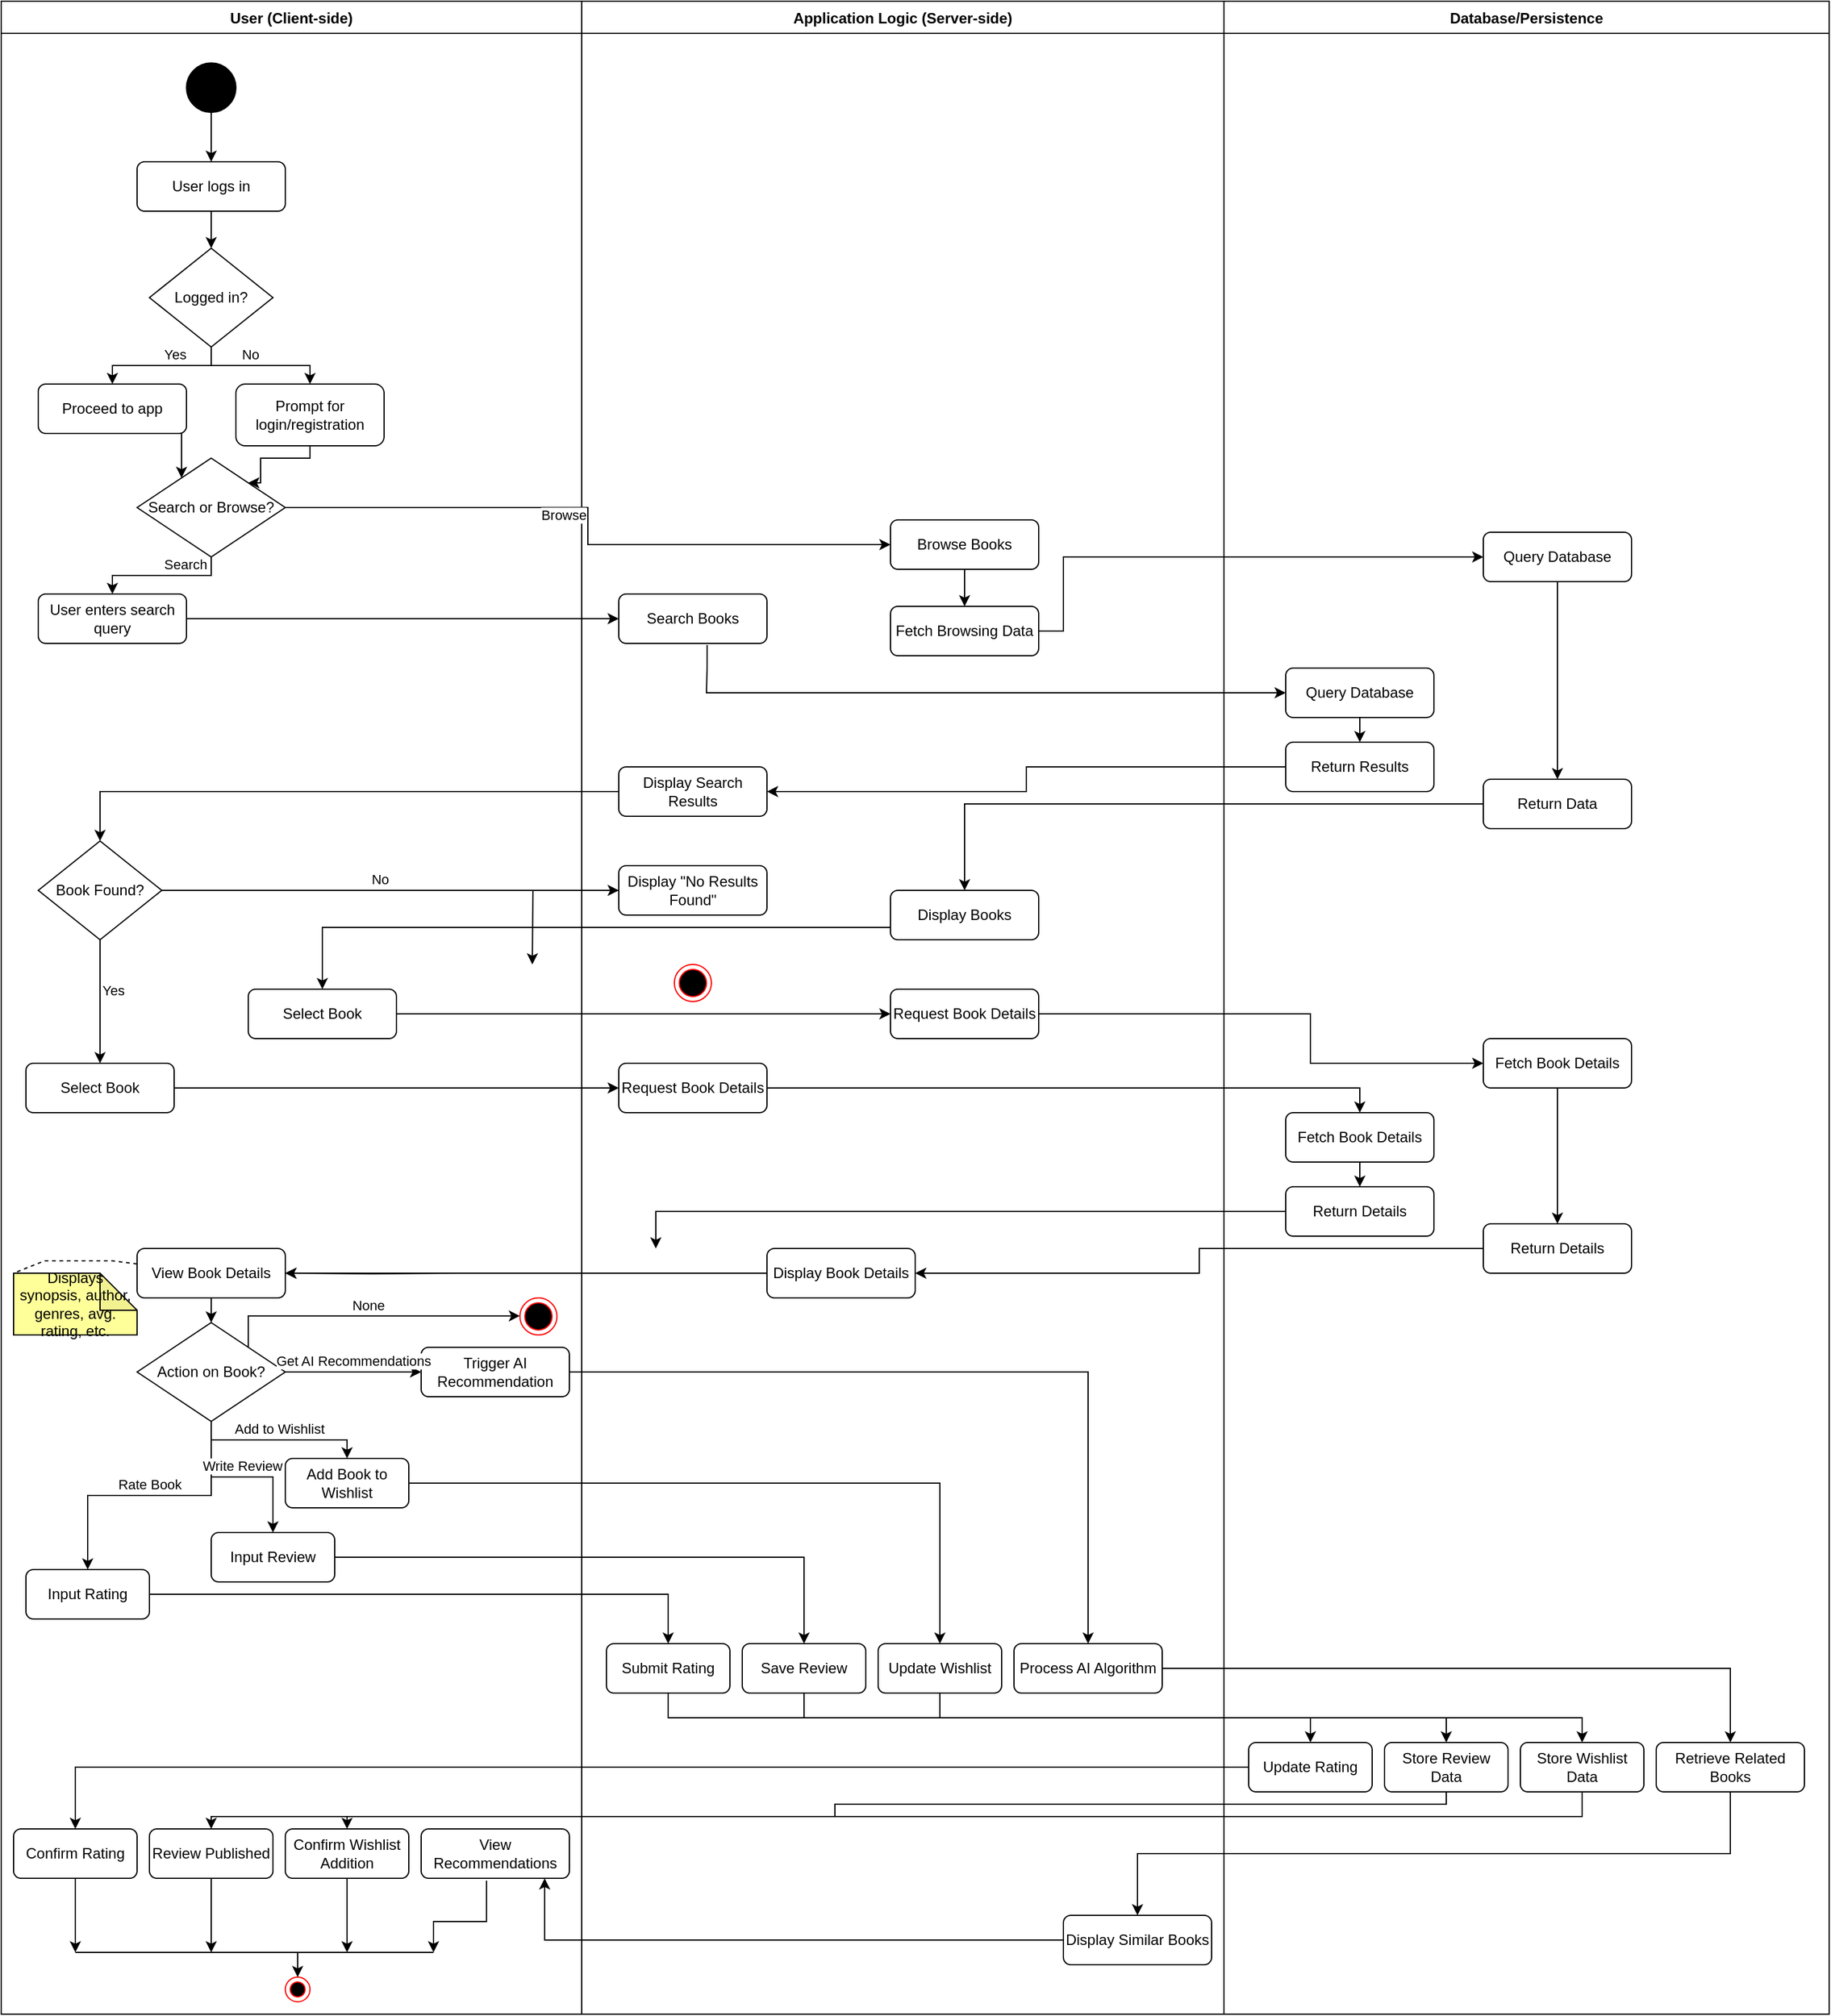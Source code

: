 <mxfile version="28.2.5">
  <diagram name="BookApp Swimlane" id="pJasLfawyh_1bbPJbzkG">
    <mxGraphModel dx="1737" dy="878" grid="1" gridSize="10" guides="1" tooltips="1" connect="1" arrows="1" fold="1" page="1" pageScale="1" pageWidth="850" pageHeight="1100" math="0" shadow="0">
      <root>
        <mxCell id="0" />
        <mxCell id="1" parent="0" />
        <mxCell id="T1nkiyNnVoR6EVdQA7NN-321" value="User (Client-side)" style="swimlane;fontStyle=1;startSize=26;" vertex="1" parent="1">
          <mxGeometry x="40" y="40" width="470" height="1630" as="geometry" />
        </mxCell>
        <mxCell id="T1nkiyNnVoR6EVdQA7NN-322" style="ellipse;whiteSpace=wrap;html=1;aspect=fixed;fillColor=#000000;" vertex="1" parent="T1nkiyNnVoR6EVdQA7NN-321">
          <mxGeometry x="150" y="50" width="40" height="40" as="geometry" />
        </mxCell>
        <mxCell id="T1nkiyNnVoR6EVdQA7NN-323" value="User logs in" style="rounded=1;whiteSpace=wrap;html=1;" vertex="1" parent="T1nkiyNnVoR6EVdQA7NN-321">
          <mxGeometry x="110" y="130" width="120" height="40" as="geometry" />
        </mxCell>
        <mxCell id="T1nkiyNnVoR6EVdQA7NN-324" value="Logged in?" style="rhombus;whiteSpace=wrap;html=1;" vertex="1" parent="T1nkiyNnVoR6EVdQA7NN-321">
          <mxGeometry x="120" y="200" width="100" height="80" as="geometry" />
        </mxCell>
        <mxCell id="T1nkiyNnVoR6EVdQA7NN-325" value="Proceed to app" style="rounded=1;whiteSpace=wrap;html=1;" vertex="1" parent="T1nkiyNnVoR6EVdQA7NN-321">
          <mxGeometry x="30" y="310" width="120" height="40" as="geometry" />
        </mxCell>
        <mxCell id="T1nkiyNnVoR6EVdQA7NN-326" value="Prompt for login/registration" style="rounded=1;whiteSpace=wrap;html=1;" vertex="1" parent="T1nkiyNnVoR6EVdQA7NN-321">
          <mxGeometry x="190" y="310" width="120" height="50" as="geometry" />
        </mxCell>
        <mxCell id="T1nkiyNnVoR6EVdQA7NN-327" value="Search or Browse?" style="rhombus;whiteSpace=wrap;html=1;" vertex="1" parent="T1nkiyNnVoR6EVdQA7NN-321">
          <mxGeometry x="110" y="370" width="120" height="80" as="geometry" />
        </mxCell>
        <mxCell id="T1nkiyNnVoR6EVdQA7NN-328" value="User enters search query" style="rounded=1;whiteSpace=wrap;html=1;" vertex="1" parent="T1nkiyNnVoR6EVdQA7NN-321">
          <mxGeometry x="30" y="480" width="120" height="40" as="geometry" />
        </mxCell>
        <mxCell id="T1nkiyNnVoR6EVdQA7NN-329" value="Book Found?" style="rhombus;whiteSpace=wrap;html=1;" vertex="1" parent="T1nkiyNnVoR6EVdQA7NN-321">
          <mxGeometry x="30" y="680" width="100" height="80" as="geometry" />
        </mxCell>
        <mxCell id="T1nkiyNnVoR6EVdQA7NN-330" value="Select Book" style="rounded=1;whiteSpace=wrap;html=1;" vertex="1" parent="T1nkiyNnVoR6EVdQA7NN-321">
          <mxGeometry x="20" y="860" width="120" height="40" as="geometry" />
        </mxCell>
        <mxCell id="T1nkiyNnVoR6EVdQA7NN-331" value="Select Book" style="rounded=1;whiteSpace=wrap;html=1;" vertex="1" parent="T1nkiyNnVoR6EVdQA7NN-321">
          <mxGeometry x="200" y="800" width="120" height="40" as="geometry" />
        </mxCell>
        <mxCell id="T1nkiyNnVoR6EVdQA7NN-332" value="View Book Details" style="rounded=1;whiteSpace=wrap;html=1;" vertex="1" parent="T1nkiyNnVoR6EVdQA7NN-321">
          <mxGeometry x="110" y="1010" width="120" height="40" as="geometry" />
        </mxCell>
        <mxCell id="T1nkiyNnVoR6EVdQA7NN-333" value="Displays synopsis, author,&lt;br&gt;genres, avg. rating, etc." style="shape=note;whiteSpace=wrap;html=1;backgroundOutline=1;darkOpacity=0.05;fillColor=#FFFF99;strokeColor=#000000;" vertex="1" parent="T1nkiyNnVoR6EVdQA7NN-321">
          <mxGeometry x="10" y="1030" width="100" height="50" as="geometry" />
        </mxCell>
        <mxCell id="T1nkiyNnVoR6EVdQA7NN-334" value="Action on Book?" style="rhombus;whiteSpace=wrap;html=1;" vertex="1" parent="T1nkiyNnVoR6EVdQA7NN-321">
          <mxGeometry x="110" y="1070" width="120" height="80" as="geometry" />
        </mxCell>
        <mxCell id="T1nkiyNnVoR6EVdQA7NN-335" value="Input Rating" style="rounded=1;whiteSpace=wrap;html=1;" vertex="1" parent="T1nkiyNnVoR6EVdQA7NN-321">
          <mxGeometry x="20" y="1270" width="100" height="40" as="geometry" />
        </mxCell>
        <mxCell id="T1nkiyNnVoR6EVdQA7NN-336" value="Input Review" style="rounded=1;whiteSpace=wrap;html=1;" vertex="1" parent="T1nkiyNnVoR6EVdQA7NN-321">
          <mxGeometry x="170" y="1240" width="100" height="40" as="geometry" />
        </mxCell>
        <mxCell id="T1nkiyNnVoR6EVdQA7NN-337" value="Add Book to Wishlist" style="rounded=1;whiteSpace=wrap;html=1;" vertex="1" parent="T1nkiyNnVoR6EVdQA7NN-321">
          <mxGeometry x="230" y="1180" width="100" height="40" as="geometry" />
        </mxCell>
        <mxCell id="T1nkiyNnVoR6EVdQA7NN-338" value="Confirm Rating" style="rounded=1;whiteSpace=wrap;html=1;" vertex="1" parent="T1nkiyNnVoR6EVdQA7NN-321">
          <mxGeometry x="10" y="1480" width="100" height="40" as="geometry" />
        </mxCell>
        <mxCell id="T1nkiyNnVoR6EVdQA7NN-339" value="Review Published" style="rounded=1;whiteSpace=wrap;html=1;" vertex="1" parent="T1nkiyNnVoR6EVdQA7NN-321">
          <mxGeometry x="120" y="1480" width="100" height="40" as="geometry" />
        </mxCell>
        <mxCell id="T1nkiyNnVoR6EVdQA7NN-340" value="Confirm Wishlist Addition" style="rounded=1;whiteSpace=wrap;html=1;" vertex="1" parent="T1nkiyNnVoR6EVdQA7NN-321">
          <mxGeometry x="230" y="1480" width="100" height="40" as="geometry" />
        </mxCell>
        <mxCell id="T1nkiyNnVoR6EVdQA7NN-375" value="Trigger AI Recommendation" style="rounded=1;whiteSpace=wrap;html=1;" vertex="1" parent="T1nkiyNnVoR6EVdQA7NN-321">
          <mxGeometry x="340" y="1090" width="120" height="40" as="geometry" />
        </mxCell>
        <mxCell id="T1nkiyNnVoR6EVdQA7NN-414" value="Get AI Recommendations" style="edgeStyle=orthogonalEdgeStyle;rounded=0;html=1;align=center;verticalAlign=bottom;" edge="1" parent="T1nkiyNnVoR6EVdQA7NN-321" source="T1nkiyNnVoR6EVdQA7NN-334" target="T1nkiyNnVoR6EVdQA7NN-375">
          <mxGeometry relative="1" as="geometry" />
        </mxCell>
        <mxCell id="T1nkiyNnVoR6EVdQA7NN-440" value="" style="ellipse;html=1;shape=endState;fillColor=#000000;strokeColor=#ff0000;" vertex="1" parent="T1nkiyNnVoR6EVdQA7NN-321">
          <mxGeometry x="419.96" y="1050" width="30" height="30" as="geometry" />
        </mxCell>
        <mxCell id="T1nkiyNnVoR6EVdQA7NN-415" value="None" style="edgeStyle=orthogonalEdgeStyle;rounded=0;html=1;align=center;verticalAlign=bottom;exitX=1;exitY=0;exitDx=0;exitDy=0;" edge="1" parent="T1nkiyNnVoR6EVdQA7NN-321" source="T1nkiyNnVoR6EVdQA7NN-334">
          <mxGeometry relative="1" as="geometry">
            <mxPoint x="-120" y="1063.84" as="sourcePoint" />
            <mxPoint x="419.96" y="1064.58" as="targetPoint" />
            <Array as="points">
              <mxPoint x="200" y="1065" />
            </Array>
          </mxGeometry>
        </mxCell>
        <mxCell id="T1nkiyNnVoR6EVdQA7NN-376" value="View Recommendations" style="rounded=1;whiteSpace=wrap;html=1;" vertex="1" parent="T1nkiyNnVoR6EVdQA7NN-321">
          <mxGeometry x="340" y="1480" width="120" height="40" as="geometry" />
        </mxCell>
        <mxCell id="T1nkiyNnVoR6EVdQA7NN-445" style="edgeStyle=orthogonalEdgeStyle;rounded=0;html=1;exitX=0.441;exitY=1.047;exitDx=0;exitDy=0;exitPerimeter=0;" edge="1" parent="T1nkiyNnVoR6EVdQA7NN-321" source="T1nkiyNnVoR6EVdQA7NN-376">
          <mxGeometry relative="1" as="geometry">
            <mxPoint x="380" y="1530" as="sourcePoint" />
            <mxPoint x="350" y="1580" as="targetPoint" />
            <Array as="points">
              <mxPoint x="393" y="1555" />
              <mxPoint x="350" y="1555" />
            </Array>
          </mxGeometry>
        </mxCell>
        <mxCell id="T1nkiyNnVoR6EVdQA7NN-449" value="" style="ellipse;html=1;shape=endState;fillColor=#000000;strokeColor=#ff0000;" vertex="1" parent="T1nkiyNnVoR6EVdQA7NN-321">
          <mxGeometry x="230" y="1600" width="20" height="20" as="geometry" />
        </mxCell>
        <mxCell id="T1nkiyNnVoR6EVdQA7NN-344" value="Application Logic (Server-side)" style="swimlane;fontStyle=1;startSize=26;" vertex="1" parent="1">
          <mxGeometry x="510" y="40" width="520" height="1630" as="geometry" />
        </mxCell>
        <mxCell id="T1nkiyNnVoR6EVdQA7NN-345" value="Browse Books" style="rounded=1;whiteSpace=wrap;html=1;" vertex="1" parent="T1nkiyNnVoR6EVdQA7NN-344">
          <mxGeometry x="250" y="420" width="120" height="40" as="geometry" />
        </mxCell>
        <mxCell id="T1nkiyNnVoR6EVdQA7NN-346" value="Fetch Browsing Data" style="rounded=1;whiteSpace=wrap;html=1;" vertex="1" parent="T1nkiyNnVoR6EVdQA7NN-344">
          <mxGeometry x="250" y="490" width="120" height="40" as="geometry" />
        </mxCell>
        <mxCell id="T1nkiyNnVoR6EVdQA7NN-347" value="Display Books" style="rounded=1;whiteSpace=wrap;html=1;" vertex="1" parent="T1nkiyNnVoR6EVdQA7NN-344">
          <mxGeometry x="250" y="720" width="120" height="40" as="geometry" />
        </mxCell>
        <mxCell id="T1nkiyNnVoR6EVdQA7NN-348" value="Search Books" style="rounded=1;whiteSpace=wrap;html=1;" vertex="1" parent="T1nkiyNnVoR6EVdQA7NN-344">
          <mxGeometry x="30" y="480" width="120" height="40" as="geometry" />
        </mxCell>
        <mxCell id="T1nkiyNnVoR6EVdQA7NN-349" value="Display Search Results" style="rounded=1;whiteSpace=wrap;html=1;" vertex="1" parent="T1nkiyNnVoR6EVdQA7NN-344">
          <mxGeometry x="30" y="620" width="120" height="40" as="geometry" />
        </mxCell>
        <mxCell id="T1nkiyNnVoR6EVdQA7NN-350" value="Display &quot;No Results Found&quot;" style="rounded=1;whiteSpace=wrap;html=1;" vertex="1" parent="T1nkiyNnVoR6EVdQA7NN-344">
          <mxGeometry x="30" y="700" width="120" height="40" as="geometry" />
        </mxCell>
        <mxCell id="T1nkiyNnVoR6EVdQA7NN-352" value="Request Book Details" style="rounded=1;whiteSpace=wrap;html=1;" vertex="1" parent="T1nkiyNnVoR6EVdQA7NN-344">
          <mxGeometry x="30" y="860" width="120" height="40" as="geometry" />
        </mxCell>
        <mxCell id="T1nkiyNnVoR6EVdQA7NN-353" value="Request Book Details" style="rounded=1;whiteSpace=wrap;html=1;" vertex="1" parent="T1nkiyNnVoR6EVdQA7NN-344">
          <mxGeometry x="250" y="800" width="120" height="40" as="geometry" />
        </mxCell>
        <mxCell id="T1nkiyNnVoR6EVdQA7NN-355" value="Display Book Details" style="rounded=1;whiteSpace=wrap;html=1;" vertex="1" parent="T1nkiyNnVoR6EVdQA7NN-344">
          <mxGeometry x="150" y="1010" width="120" height="40" as="geometry" />
        </mxCell>
        <mxCell id="T1nkiyNnVoR6EVdQA7NN-356" value="Submit Rating" style="rounded=1;whiteSpace=wrap;html=1;" vertex="1" parent="T1nkiyNnVoR6EVdQA7NN-344">
          <mxGeometry x="20" y="1330" width="100" height="40" as="geometry" />
        </mxCell>
        <mxCell id="T1nkiyNnVoR6EVdQA7NN-357" value="Save Review" style="rounded=1;whiteSpace=wrap;html=1;" vertex="1" parent="T1nkiyNnVoR6EVdQA7NN-344">
          <mxGeometry x="130" y="1330" width="100" height="40" as="geometry" />
        </mxCell>
        <mxCell id="T1nkiyNnVoR6EVdQA7NN-358" value="Update Wishlist" style="rounded=1;whiteSpace=wrap;html=1;" vertex="1" parent="T1nkiyNnVoR6EVdQA7NN-344">
          <mxGeometry x="240" y="1330" width="100" height="40" as="geometry" />
        </mxCell>
        <mxCell id="T1nkiyNnVoR6EVdQA7NN-359" value="Process AI Algorithm" style="rounded=1;whiteSpace=wrap;html=1;" vertex="1" parent="T1nkiyNnVoR6EVdQA7NN-344">
          <mxGeometry x="350" y="1330" width="120" height="40" as="geometry" />
        </mxCell>
        <mxCell id="T1nkiyNnVoR6EVdQA7NN-360" value="Display Similar Books" style="rounded=1;whiteSpace=wrap;html=1;" vertex="1" parent="T1nkiyNnVoR6EVdQA7NN-344">
          <mxGeometry x="390" y="1550" width="120" height="40" as="geometry" />
        </mxCell>
        <mxCell id="T1nkiyNnVoR6EVdQA7NN-434" value="" style="ellipse;html=1;shape=endState;fillColor=#000000;strokeColor=#ff0000;" vertex="1" parent="T1nkiyNnVoR6EVdQA7NN-344">
          <mxGeometry x="75" y="780" width="30" height="30" as="geometry" />
        </mxCell>
        <mxCell id="T1nkiyNnVoR6EVdQA7NN-362" value="Database/Persistence" style="swimlane;fontStyle=1;startSize=26;" vertex="1" parent="1">
          <mxGeometry x="1030" y="40" width="490" height="1630" as="geometry" />
        </mxCell>
        <mxCell id="T1nkiyNnVoR6EVdQA7NN-365" value="Query Database" style="rounded=1;whiteSpace=wrap;html=1;" vertex="1" parent="T1nkiyNnVoR6EVdQA7NN-362">
          <mxGeometry x="210" y="430" width="120" height="40" as="geometry" />
        </mxCell>
        <mxCell id="T1nkiyNnVoR6EVdQA7NN-366" value="Return Data" style="rounded=1;whiteSpace=wrap;html=1;" vertex="1" parent="T1nkiyNnVoR6EVdQA7NN-362">
          <mxGeometry x="210" y="630" width="120" height="40" as="geometry" />
        </mxCell>
        <mxCell id="T1nkiyNnVoR6EVdQA7NN-367" value="Fetch Book Details" style="rounded=1;whiteSpace=wrap;html=1;" vertex="1" parent="T1nkiyNnVoR6EVdQA7NN-362">
          <mxGeometry x="50" y="900" width="120" height="40" as="geometry" />
        </mxCell>
        <mxCell id="T1nkiyNnVoR6EVdQA7NN-368" value="Return Details" style="rounded=1;whiteSpace=wrap;html=1;" vertex="1" parent="T1nkiyNnVoR6EVdQA7NN-362">
          <mxGeometry x="50" y="960" width="120" height="40" as="geometry" />
        </mxCell>
        <mxCell id="T1nkiyNnVoR6EVdQA7NN-369" value="Fetch Book Details" style="rounded=1;whiteSpace=wrap;html=1;" vertex="1" parent="T1nkiyNnVoR6EVdQA7NN-362">
          <mxGeometry x="210" y="840" width="120" height="40" as="geometry" />
        </mxCell>
        <mxCell id="T1nkiyNnVoR6EVdQA7NN-370" value="Return Details" style="rounded=1;whiteSpace=wrap;html=1;" vertex="1" parent="T1nkiyNnVoR6EVdQA7NN-362">
          <mxGeometry x="210" y="990" width="120" height="40" as="geometry" />
        </mxCell>
        <mxCell id="T1nkiyNnVoR6EVdQA7NN-371" value="Update Rating" style="rounded=1;whiteSpace=wrap;html=1;" vertex="1" parent="T1nkiyNnVoR6EVdQA7NN-362">
          <mxGeometry x="20" y="1410" width="100" height="40" as="geometry" />
        </mxCell>
        <mxCell id="T1nkiyNnVoR6EVdQA7NN-372" value="Store Review Data" style="rounded=1;whiteSpace=wrap;html=1;" vertex="1" parent="T1nkiyNnVoR6EVdQA7NN-362">
          <mxGeometry x="130" y="1410" width="100" height="40" as="geometry" />
        </mxCell>
        <mxCell id="T1nkiyNnVoR6EVdQA7NN-373" value="Store Wishlist Data" style="rounded=1;whiteSpace=wrap;html=1;" vertex="1" parent="T1nkiyNnVoR6EVdQA7NN-362">
          <mxGeometry x="240" y="1410" width="100" height="40" as="geometry" />
        </mxCell>
        <mxCell id="T1nkiyNnVoR6EVdQA7NN-374" value="Retrieve Related Books" style="rounded=1;whiteSpace=wrap;html=1;" vertex="1" parent="T1nkiyNnVoR6EVdQA7NN-362">
          <mxGeometry x="350" y="1410" width="120" height="40" as="geometry" />
        </mxCell>
        <mxCell id="T1nkiyNnVoR6EVdQA7NN-363" value="Query Database" style="rounded=1;whiteSpace=wrap;html=1;" vertex="1" parent="T1nkiyNnVoR6EVdQA7NN-362">
          <mxGeometry x="50" y="540" width="120" height="40" as="geometry" />
        </mxCell>
        <mxCell id="T1nkiyNnVoR6EVdQA7NN-388" style="edgeStyle=orthogonalEdgeStyle;rounded=0;html=1;" edge="1" parent="T1nkiyNnVoR6EVdQA7NN-362" source="T1nkiyNnVoR6EVdQA7NN-363" target="T1nkiyNnVoR6EVdQA7NN-364">
          <mxGeometry relative="1" as="geometry" />
        </mxCell>
        <mxCell id="T1nkiyNnVoR6EVdQA7NN-364" value="Return Results" style="rounded=1;whiteSpace=wrap;html=1;" vertex="1" parent="T1nkiyNnVoR6EVdQA7NN-362">
          <mxGeometry x="50" y="600" width="120" height="40" as="geometry" />
        </mxCell>
        <mxCell id="T1nkiyNnVoR6EVdQA7NN-430" style="edgeStyle=orthogonalEdgeStyle;rounded=0;html=1;exitX=0.5;exitY=1;exitDx=0;exitDy=0;" edge="1" parent="T1nkiyNnVoR6EVdQA7NN-362" source="T1nkiyNnVoR6EVdQA7NN-374">
          <mxGeometry relative="1" as="geometry">
            <mxPoint x="390" y="1480" as="sourcePoint" />
            <mxPoint x="-70" y="1550" as="targetPoint" />
            <Array as="points">
              <mxPoint x="410" y="1500" />
              <mxPoint x="-70" y="1500" />
              <mxPoint x="-70" y="1550" />
            </Array>
          </mxGeometry>
        </mxCell>
        <mxCell id="T1nkiyNnVoR6EVdQA7NN-378" style="edgeStyle=orthogonalEdgeStyle;rounded=0;html=1;" edge="1" parent="1" source="T1nkiyNnVoR6EVdQA7NN-322" target="T1nkiyNnVoR6EVdQA7NN-323">
          <mxGeometry relative="1" as="geometry" />
        </mxCell>
        <mxCell id="T1nkiyNnVoR6EVdQA7NN-379" style="edgeStyle=orthogonalEdgeStyle;rounded=0;html=1;" edge="1" parent="1" source="T1nkiyNnVoR6EVdQA7NN-323" target="T1nkiyNnVoR6EVdQA7NN-324">
          <mxGeometry relative="1" as="geometry" />
        </mxCell>
        <mxCell id="T1nkiyNnVoR6EVdQA7NN-380" value="Yes" style="edgeStyle=orthogonalEdgeStyle;rounded=0;html=1;align=left;verticalAlign=bottom;" edge="1" parent="1" source="T1nkiyNnVoR6EVdQA7NN-324" target="T1nkiyNnVoR6EVdQA7NN-325">
          <mxGeometry relative="1" as="geometry" />
        </mxCell>
        <mxCell id="T1nkiyNnVoR6EVdQA7NN-381" value="No" style="edgeStyle=orthogonalEdgeStyle;rounded=0;html=1;align=right;verticalAlign=bottom;" edge="1" parent="1" source="T1nkiyNnVoR6EVdQA7NN-324" target="T1nkiyNnVoR6EVdQA7NN-326">
          <mxGeometry relative="1" as="geometry" />
        </mxCell>
        <mxCell id="T1nkiyNnVoR6EVdQA7NN-382" style="edgeStyle=orthogonalEdgeStyle;rounded=0;html=1;" edge="1" parent="1" source="T1nkiyNnVoR6EVdQA7NN-325" target="T1nkiyNnVoR6EVdQA7NN-327">
          <mxGeometry relative="1" as="geometry">
            <Array as="points">
              <mxPoint x="90" y="380" />
              <mxPoint x="170" y="380" />
            </Array>
          </mxGeometry>
        </mxCell>
        <mxCell id="T1nkiyNnVoR6EVdQA7NN-383" style="edgeStyle=orthogonalEdgeStyle;rounded=0;html=1;entryX=1;entryY=0;entryDx=0;entryDy=0;" edge="1" parent="1" source="T1nkiyNnVoR6EVdQA7NN-326" target="T1nkiyNnVoR6EVdQA7NN-327">
          <mxGeometry relative="1" as="geometry">
            <Array as="points">
              <mxPoint x="290" y="410" />
              <mxPoint x="250" y="410" />
              <mxPoint x="250" y="430" />
            </Array>
          </mxGeometry>
        </mxCell>
        <mxCell id="T1nkiyNnVoR6EVdQA7NN-384" value="Search" style="edgeStyle=orthogonalEdgeStyle;rounded=0;html=1;align=left;verticalAlign=bottom;" edge="1" parent="1" source="T1nkiyNnVoR6EVdQA7NN-327" target="T1nkiyNnVoR6EVdQA7NN-328">
          <mxGeometry relative="1" as="geometry" />
        </mxCell>
        <mxCell id="T1nkiyNnVoR6EVdQA7NN-385" value="Browse" style="edgeStyle=orthogonalEdgeStyle;rounded=0;html=1;align=right;verticalAlign=bottom;" edge="1" parent="1" source="T1nkiyNnVoR6EVdQA7NN-327" target="T1nkiyNnVoR6EVdQA7NN-345">
          <mxGeometry relative="1" as="geometry" />
        </mxCell>
        <mxCell id="T1nkiyNnVoR6EVdQA7NN-386" style="edgeStyle=orthogonalEdgeStyle;rounded=0;html=1;" edge="1" parent="1" source="T1nkiyNnVoR6EVdQA7NN-328" target="T1nkiyNnVoR6EVdQA7NN-348">
          <mxGeometry relative="1" as="geometry" />
        </mxCell>
        <mxCell id="T1nkiyNnVoR6EVdQA7NN-389" style="edgeStyle=orthogonalEdgeStyle;rounded=0;html=1;" edge="1" parent="1" source="T1nkiyNnVoR6EVdQA7NN-364" target="T1nkiyNnVoR6EVdQA7NN-349">
          <mxGeometry relative="1" as="geometry" />
        </mxCell>
        <mxCell id="T1nkiyNnVoR6EVdQA7NN-390" style="edgeStyle=orthogonalEdgeStyle;rounded=0;html=1;" edge="1" parent="1" source="T1nkiyNnVoR6EVdQA7NN-349" target="T1nkiyNnVoR6EVdQA7NN-329">
          <mxGeometry relative="1" as="geometry" />
        </mxCell>
        <mxCell id="T1nkiyNnVoR6EVdQA7NN-391" value="Yes" style="edgeStyle=orthogonalEdgeStyle;rounded=0;html=1;align=left;verticalAlign=bottom;" edge="1" parent="1" source="T1nkiyNnVoR6EVdQA7NN-329" target="T1nkiyNnVoR6EVdQA7NN-330">
          <mxGeometry relative="1" as="geometry" />
        </mxCell>
        <mxCell id="T1nkiyNnVoR6EVdQA7NN-392" value="No" style="edgeStyle=orthogonalEdgeStyle;rounded=0;html=1;align=right;verticalAlign=bottom;" edge="1" parent="1" source="T1nkiyNnVoR6EVdQA7NN-329" target="T1nkiyNnVoR6EVdQA7NN-350">
          <mxGeometry relative="1" as="geometry">
            <Array as="points">
              <mxPoint x="350" y="760" />
              <mxPoint x="350" y="760" />
            </Array>
          </mxGeometry>
        </mxCell>
        <mxCell id="T1nkiyNnVoR6EVdQA7NN-393" style="edgeStyle=orthogonalEdgeStyle;rounded=0;html=1;" edge="1" parent="1" source="T1nkiyNnVoR6EVdQA7NN-350">
          <mxGeometry relative="1" as="geometry">
            <mxPoint x="470" y="820" as="targetPoint" />
          </mxGeometry>
        </mxCell>
        <mxCell id="T1nkiyNnVoR6EVdQA7NN-394" style="edgeStyle=orthogonalEdgeStyle;rounded=0;html=1;" edge="1" parent="1" source="T1nkiyNnVoR6EVdQA7NN-345" target="T1nkiyNnVoR6EVdQA7NN-346">
          <mxGeometry relative="1" as="geometry" />
        </mxCell>
        <mxCell id="T1nkiyNnVoR6EVdQA7NN-395" style="edgeStyle=orthogonalEdgeStyle;rounded=0;html=1;" edge="1" parent="1" source="T1nkiyNnVoR6EVdQA7NN-346" target="T1nkiyNnVoR6EVdQA7NN-365">
          <mxGeometry relative="1" as="geometry">
            <Array as="points">
              <mxPoint x="900" y="550" />
              <mxPoint x="900" y="490" />
            </Array>
          </mxGeometry>
        </mxCell>
        <mxCell id="T1nkiyNnVoR6EVdQA7NN-396" style="edgeStyle=orthogonalEdgeStyle;rounded=0;html=1;" edge="1" parent="1" source="T1nkiyNnVoR6EVdQA7NN-365" target="T1nkiyNnVoR6EVdQA7NN-366">
          <mxGeometry relative="1" as="geometry" />
        </mxCell>
        <mxCell id="T1nkiyNnVoR6EVdQA7NN-397" style="edgeStyle=orthogonalEdgeStyle;rounded=0;html=1;" edge="1" parent="1" source="T1nkiyNnVoR6EVdQA7NN-366" target="T1nkiyNnVoR6EVdQA7NN-347">
          <mxGeometry relative="1" as="geometry" />
        </mxCell>
        <mxCell id="T1nkiyNnVoR6EVdQA7NN-398" style="edgeStyle=orthogonalEdgeStyle;rounded=0;html=1;" edge="1" parent="1" source="T1nkiyNnVoR6EVdQA7NN-347" target="T1nkiyNnVoR6EVdQA7NN-331">
          <mxGeometry relative="1" as="geometry">
            <Array as="points">
              <mxPoint x="300" y="790" />
            </Array>
          </mxGeometry>
        </mxCell>
        <mxCell id="T1nkiyNnVoR6EVdQA7NN-399" style="edgeStyle=orthogonalEdgeStyle;rounded=0;html=1;" edge="1" parent="1" source="T1nkiyNnVoR6EVdQA7NN-330" target="T1nkiyNnVoR6EVdQA7NN-352">
          <mxGeometry relative="1" as="geometry" />
        </mxCell>
        <mxCell id="T1nkiyNnVoR6EVdQA7NN-400" style="edgeStyle=orthogonalEdgeStyle;rounded=0;html=1;" edge="1" parent="1" source="T1nkiyNnVoR6EVdQA7NN-331" target="T1nkiyNnVoR6EVdQA7NN-353">
          <mxGeometry relative="1" as="geometry" />
        </mxCell>
        <mxCell id="T1nkiyNnVoR6EVdQA7NN-401" style="edgeStyle=orthogonalEdgeStyle;rounded=0;html=1;" edge="1" parent="1" source="T1nkiyNnVoR6EVdQA7NN-352" target="T1nkiyNnVoR6EVdQA7NN-367">
          <mxGeometry relative="1" as="geometry">
            <Array as="points">
              <mxPoint x="770" y="920" />
              <mxPoint x="770" y="920" />
            </Array>
          </mxGeometry>
        </mxCell>
        <mxCell id="T1nkiyNnVoR6EVdQA7NN-402" style="edgeStyle=orthogonalEdgeStyle;rounded=0;html=1;" edge="1" parent="1" source="T1nkiyNnVoR6EVdQA7NN-353" target="T1nkiyNnVoR6EVdQA7NN-369">
          <mxGeometry relative="1" as="geometry">
            <Array as="points">
              <mxPoint x="1100" y="860" />
            </Array>
          </mxGeometry>
        </mxCell>
        <mxCell id="T1nkiyNnVoR6EVdQA7NN-403" style="edgeStyle=orthogonalEdgeStyle;rounded=0;html=1;" edge="1" parent="1" source="T1nkiyNnVoR6EVdQA7NN-367" target="T1nkiyNnVoR6EVdQA7NN-368">
          <mxGeometry relative="1" as="geometry" />
        </mxCell>
        <mxCell id="T1nkiyNnVoR6EVdQA7NN-405" style="edgeStyle=orthogonalEdgeStyle;rounded=0;html=1;" edge="1" parent="1" source="T1nkiyNnVoR6EVdQA7NN-369" target="T1nkiyNnVoR6EVdQA7NN-370">
          <mxGeometry relative="1" as="geometry" />
        </mxCell>
        <mxCell id="T1nkiyNnVoR6EVdQA7NN-406" style="edgeStyle=orthogonalEdgeStyle;rounded=0;html=1;" edge="1" parent="1" source="T1nkiyNnVoR6EVdQA7NN-370" target="T1nkiyNnVoR6EVdQA7NN-355">
          <mxGeometry relative="1" as="geometry" />
        </mxCell>
        <mxCell id="T1nkiyNnVoR6EVdQA7NN-407" style="edgeStyle=orthogonalEdgeStyle;rounded=0;html=1;" edge="1" parent="1" target="T1nkiyNnVoR6EVdQA7NN-332">
          <mxGeometry relative="1" as="geometry">
            <mxPoint x="410" y="1070" as="sourcePoint" />
          </mxGeometry>
        </mxCell>
        <mxCell id="T1nkiyNnVoR6EVdQA7NN-408" style="edgeStyle=orthogonalEdgeStyle;rounded=0;html=1;" edge="1" parent="1" source="T1nkiyNnVoR6EVdQA7NN-355" target="T1nkiyNnVoR6EVdQA7NN-332">
          <mxGeometry relative="1" as="geometry" />
        </mxCell>
        <mxCell id="T1nkiyNnVoR6EVdQA7NN-409" style="edgeStyle=orthogonalEdgeStyle;rounded=0;html=1;" edge="1" parent="1" source="T1nkiyNnVoR6EVdQA7NN-332" target="T1nkiyNnVoR6EVdQA7NN-334">
          <mxGeometry relative="1" as="geometry" />
        </mxCell>
        <mxCell id="T1nkiyNnVoR6EVdQA7NN-410" style="endArrow=none;dashed=1;html=1;rounded=0;entryX=0;entryY=0;entryDx=0;entryDy=0;" edge="1" parent="1" source="T1nkiyNnVoR6EVdQA7NN-332" target="T1nkiyNnVoR6EVdQA7NN-333">
          <mxGeometry width="50" height="50" relative="1" as="geometry">
            <mxPoint x="110" y="1050" as="sourcePoint" />
            <mxPoint x="75" y="1070" as="targetPoint" />
            <Array as="points">
              <mxPoint x="130" y="1060" />
              <mxPoint x="75" y="1060" />
            </Array>
          </mxGeometry>
        </mxCell>
        <mxCell id="T1nkiyNnVoR6EVdQA7NN-411" value="Rate Book" style="edgeStyle=orthogonalEdgeStyle;rounded=0;html=1;align=center;verticalAlign=bottom;" edge="1" parent="1" source="T1nkiyNnVoR6EVdQA7NN-334" target="T1nkiyNnVoR6EVdQA7NN-335">
          <mxGeometry relative="1" as="geometry" />
        </mxCell>
        <mxCell id="T1nkiyNnVoR6EVdQA7NN-412" value="Write Review" style="edgeStyle=orthogonalEdgeStyle;rounded=0;html=1;align=center;verticalAlign=bottom;" edge="1" parent="1" source="T1nkiyNnVoR6EVdQA7NN-334" target="T1nkiyNnVoR6EVdQA7NN-336">
          <mxGeometry relative="1" as="geometry" />
        </mxCell>
        <mxCell id="T1nkiyNnVoR6EVdQA7NN-413" value="Add to Wishlist" style="edgeStyle=orthogonalEdgeStyle;rounded=0;html=1;align=center;verticalAlign=bottom;" edge="1" parent="1" source="T1nkiyNnVoR6EVdQA7NN-334" target="T1nkiyNnVoR6EVdQA7NN-337">
          <mxGeometry relative="1" as="geometry" />
        </mxCell>
        <mxCell id="T1nkiyNnVoR6EVdQA7NN-416" style="edgeStyle=orthogonalEdgeStyle;rounded=0;html=1;" edge="1" parent="1" source="T1nkiyNnVoR6EVdQA7NN-335" target="T1nkiyNnVoR6EVdQA7NN-356">
          <mxGeometry relative="1" as="geometry" />
        </mxCell>
        <mxCell id="T1nkiyNnVoR6EVdQA7NN-417" style="edgeStyle=orthogonalEdgeStyle;rounded=0;html=1;" edge="1" parent="1" source="T1nkiyNnVoR6EVdQA7NN-356" target="T1nkiyNnVoR6EVdQA7NN-371">
          <mxGeometry relative="1" as="geometry">
            <Array as="points">
              <mxPoint x="580" y="1430" />
            </Array>
          </mxGeometry>
        </mxCell>
        <mxCell id="T1nkiyNnVoR6EVdQA7NN-418" style="edgeStyle=orthogonalEdgeStyle;rounded=0;html=1;" edge="1" parent="1" source="T1nkiyNnVoR6EVdQA7NN-371" target="T1nkiyNnVoR6EVdQA7NN-338">
          <mxGeometry relative="1" as="geometry" />
        </mxCell>
        <mxCell id="T1nkiyNnVoR6EVdQA7NN-419" style="edgeStyle=orthogonalEdgeStyle;rounded=0;html=1;" edge="1" parent="1" source="T1nkiyNnVoR6EVdQA7NN-338">
          <mxGeometry relative="1" as="geometry">
            <mxPoint x="100" y="1620" as="targetPoint" />
          </mxGeometry>
        </mxCell>
        <mxCell id="T1nkiyNnVoR6EVdQA7NN-420" style="edgeStyle=orthogonalEdgeStyle;rounded=0;html=1;" edge="1" parent="1" source="T1nkiyNnVoR6EVdQA7NN-336" target="T1nkiyNnVoR6EVdQA7NN-357">
          <mxGeometry relative="1" as="geometry" />
        </mxCell>
        <mxCell id="T1nkiyNnVoR6EVdQA7NN-421" style="edgeStyle=orthogonalEdgeStyle;rounded=0;html=1;" edge="1" parent="1" source="T1nkiyNnVoR6EVdQA7NN-357" target="T1nkiyNnVoR6EVdQA7NN-372">
          <mxGeometry relative="1" as="geometry">
            <Array as="points">
              <mxPoint x="690" y="1430" />
            </Array>
          </mxGeometry>
        </mxCell>
        <mxCell id="T1nkiyNnVoR6EVdQA7NN-422" style="edgeStyle=orthogonalEdgeStyle;rounded=0;html=1;" edge="1" parent="1" source="T1nkiyNnVoR6EVdQA7NN-372" target="T1nkiyNnVoR6EVdQA7NN-339">
          <mxGeometry relative="1" as="geometry">
            <Array as="points">
              <mxPoint x="1210" y="1500" />
              <mxPoint x="715" y="1500" />
              <mxPoint x="715" y="1510" />
            </Array>
          </mxGeometry>
        </mxCell>
        <mxCell id="T1nkiyNnVoR6EVdQA7NN-423" style="edgeStyle=orthogonalEdgeStyle;rounded=0;html=1;" edge="1" parent="1" source="T1nkiyNnVoR6EVdQA7NN-339">
          <mxGeometry relative="1" as="geometry">
            <mxPoint x="210" y="1620" as="targetPoint" />
          </mxGeometry>
        </mxCell>
        <mxCell id="T1nkiyNnVoR6EVdQA7NN-424" style="edgeStyle=orthogonalEdgeStyle;rounded=0;html=1;" edge="1" parent="1" source="T1nkiyNnVoR6EVdQA7NN-337" target="T1nkiyNnVoR6EVdQA7NN-358">
          <mxGeometry relative="1" as="geometry" />
        </mxCell>
        <mxCell id="T1nkiyNnVoR6EVdQA7NN-425" style="edgeStyle=orthogonalEdgeStyle;rounded=0;html=1;" edge="1" parent="1" source="T1nkiyNnVoR6EVdQA7NN-358" target="T1nkiyNnVoR6EVdQA7NN-373">
          <mxGeometry relative="1" as="geometry">
            <Array as="points">
              <mxPoint x="800" y="1430" />
            </Array>
          </mxGeometry>
        </mxCell>
        <mxCell id="T1nkiyNnVoR6EVdQA7NN-426" style="edgeStyle=orthogonalEdgeStyle;rounded=0;html=1;" edge="1" parent="1" source="T1nkiyNnVoR6EVdQA7NN-373" target="T1nkiyNnVoR6EVdQA7NN-340">
          <mxGeometry relative="1" as="geometry">
            <Array as="points">
              <mxPoint x="1320" y="1510" />
            </Array>
          </mxGeometry>
        </mxCell>
        <mxCell id="T1nkiyNnVoR6EVdQA7NN-427" style="edgeStyle=orthogonalEdgeStyle;rounded=0;html=1;" edge="1" parent="1" source="T1nkiyNnVoR6EVdQA7NN-340">
          <mxGeometry relative="1" as="geometry">
            <mxPoint x="320" y="1620" as="targetPoint" />
          </mxGeometry>
        </mxCell>
        <mxCell id="T1nkiyNnVoR6EVdQA7NN-429" style="edgeStyle=orthogonalEdgeStyle;rounded=0;html=1;" edge="1" parent="1" source="T1nkiyNnVoR6EVdQA7NN-359" target="T1nkiyNnVoR6EVdQA7NN-374">
          <mxGeometry relative="1" as="geometry" />
        </mxCell>
        <mxCell id="T1nkiyNnVoR6EVdQA7NN-431" style="edgeStyle=orthogonalEdgeStyle;rounded=0;html=1;" edge="1" parent="1" source="T1nkiyNnVoR6EVdQA7NN-360" target="T1nkiyNnVoR6EVdQA7NN-376">
          <mxGeometry relative="1" as="geometry">
            <Array as="points">
              <mxPoint x="480" y="1610" />
            </Array>
          </mxGeometry>
        </mxCell>
        <mxCell id="T1nkiyNnVoR6EVdQA7NN-438" style="edgeStyle=orthogonalEdgeStyle;rounded=0;html=1;entryX=0;entryY=0.5;entryDx=0;entryDy=0;exitX=0.596;exitY=1.032;exitDx=0;exitDy=0;exitPerimeter=0;" edge="1" parent="1" source="T1nkiyNnVoR6EVdQA7NN-348" target="T1nkiyNnVoR6EVdQA7NN-363">
          <mxGeometry relative="1" as="geometry">
            <mxPoint x="480" y="580" as="sourcePoint" />
            <mxPoint x="830" y="610" as="targetPoint" />
            <Array as="points">
              <mxPoint x="611" y="580" />
              <mxPoint x="611" y="600" />
            </Array>
          </mxGeometry>
        </mxCell>
        <mxCell id="T1nkiyNnVoR6EVdQA7NN-439" style="edgeStyle=orthogonalEdgeStyle;rounded=0;html=1;exitX=0;exitY=0.5;exitDx=0;exitDy=0;" edge="1" parent="1" source="T1nkiyNnVoR6EVdQA7NN-368">
          <mxGeometry relative="1" as="geometry">
            <mxPoint x="990" y="1010" as="sourcePoint" />
            <mxPoint x="570" y="1050" as="targetPoint" />
            <Array as="points">
              <mxPoint x="570" y="1020" />
            </Array>
          </mxGeometry>
        </mxCell>
        <mxCell id="T1nkiyNnVoR6EVdQA7NN-428" style="edgeStyle=orthogonalEdgeStyle;rounded=0;html=1;" edge="1" parent="1" source="T1nkiyNnVoR6EVdQA7NN-375" target="T1nkiyNnVoR6EVdQA7NN-359">
          <mxGeometry relative="1" as="geometry" />
        </mxCell>
        <mxCell id="T1nkiyNnVoR6EVdQA7NN-447" value="" style="endArrow=none;html=1;rounded=0;" edge="1" parent="1">
          <mxGeometry width="50" height="50" relative="1" as="geometry">
            <mxPoint x="100" y="1620" as="sourcePoint" />
            <mxPoint x="390" y="1620" as="targetPoint" />
          </mxGeometry>
        </mxCell>
        <mxCell id="T1nkiyNnVoR6EVdQA7NN-448" value="" style="endArrow=classic;html=1;rounded=0;" edge="1" parent="1">
          <mxGeometry width="50" height="50" relative="1" as="geometry">
            <mxPoint x="280" y="1620" as="sourcePoint" />
            <mxPoint x="280" y="1640" as="targetPoint" />
          </mxGeometry>
        </mxCell>
      </root>
    </mxGraphModel>
  </diagram>
</mxfile>
